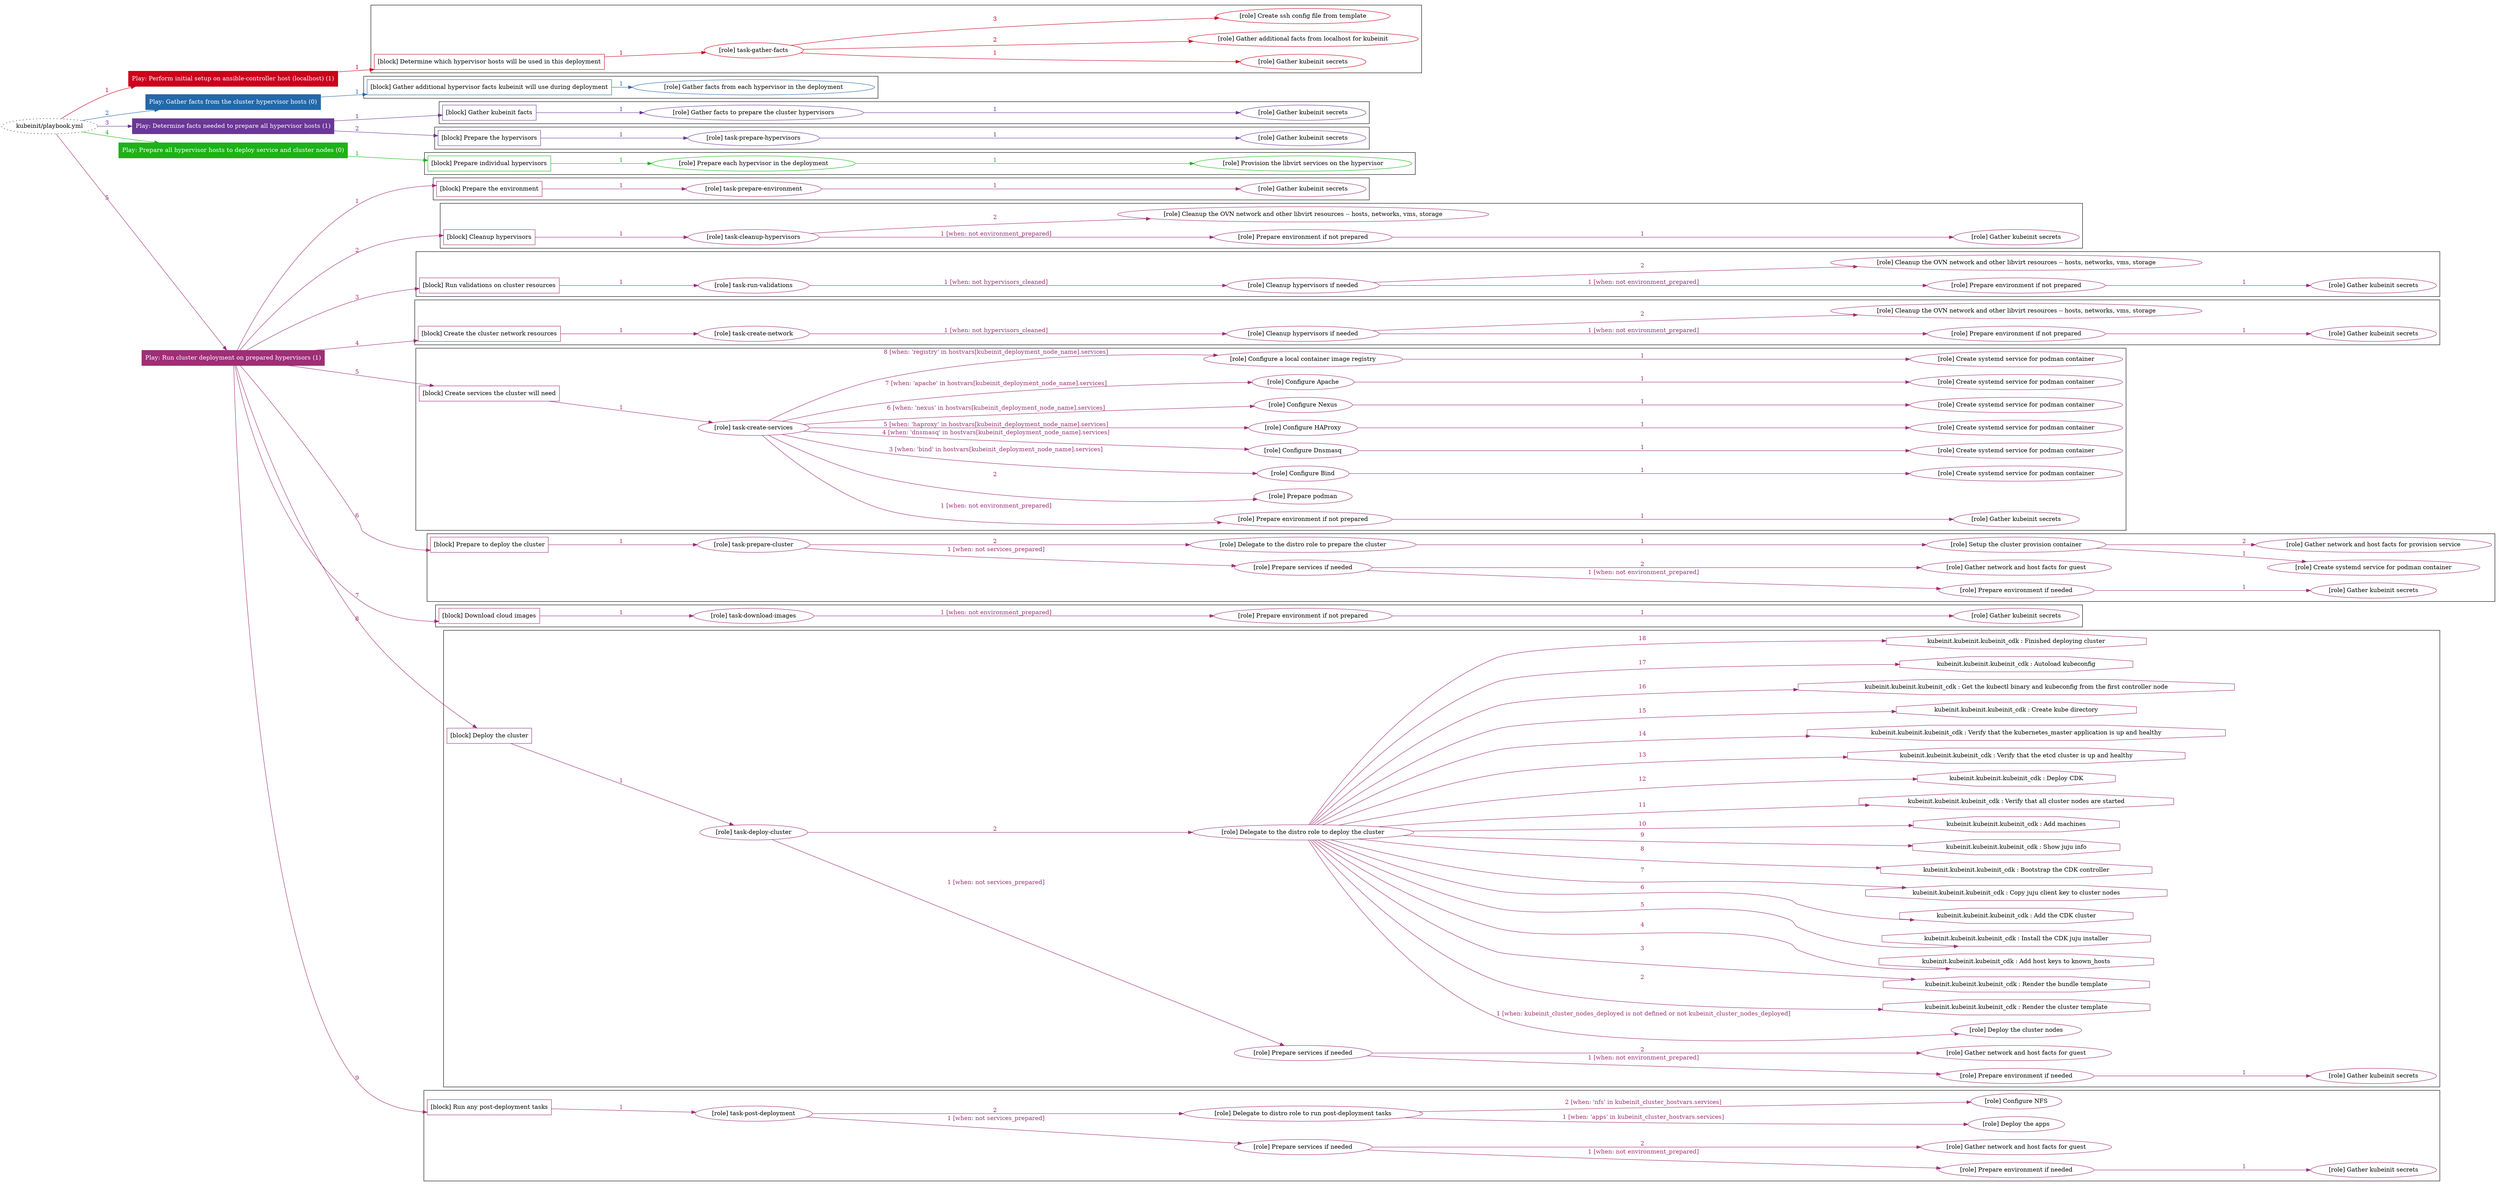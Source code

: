 digraph {
	graph [concentrate=true ordering=in rankdir=LR ratio=fill]
	edge [esep=5 sep=10]
	"kubeinit/playbook.yml" [URL="/home/runner/work/kubeinit/kubeinit/kubeinit/playbook.yml" id=playbook_c13482e8 style=dotted]
	"kubeinit/playbook.yml" -> play_6460ecea [label="1 " color="#cb011c" fontcolor="#cb011c" id=edge_fcd3f664 labeltooltip="1 " tooltip="1 "]
	subgraph "Play: Perform initial setup on ansible-controller host (localhost) (1)" {
		play_6460ecea [label="Play: Perform initial setup on ansible-controller host (localhost) (1)" URL="/home/runner/work/kubeinit/kubeinit/kubeinit/playbook.yml" color="#cb011c" fontcolor="#ffffff" id=play_6460ecea shape=box style=filled tooltip=localhost]
		play_6460ecea -> block_8d0b7ecf [label=1 color="#cb011c" fontcolor="#cb011c" id=edge_f86fcb1e labeltooltip=1 tooltip=1]
		subgraph cluster_block_8d0b7ecf {
			block_8d0b7ecf [label="[block] Determine which hypervisor hosts will be used in this deployment" URL="/home/runner/work/kubeinit/kubeinit/kubeinit/playbook.yml" color="#cb011c" id=block_8d0b7ecf labeltooltip="Determine which hypervisor hosts will be used in this deployment" shape=box tooltip="Determine which hypervisor hosts will be used in this deployment"]
			block_8d0b7ecf -> role_14b7fa4b [label="1 " color="#cb011c" fontcolor="#cb011c" id=edge_21eca3fe labeltooltip="1 " tooltip="1 "]
			subgraph "task-gather-facts" {
				role_14b7fa4b [label="[role] task-gather-facts" URL="/home/runner/work/kubeinit/kubeinit/kubeinit/playbook.yml" color="#cb011c" id=role_14b7fa4b tooltip="task-gather-facts"]
				role_14b7fa4b -> role_a4f3ed1d [label="1 " color="#cb011c" fontcolor="#cb011c" id=edge_3eb56829 labeltooltip="1 " tooltip="1 "]
				subgraph "Gather kubeinit secrets" {
					role_a4f3ed1d [label="[role] Gather kubeinit secrets" URL="/home/runner/.ansible/collections/ansible_collections/kubeinit/kubeinit/roles/kubeinit_prepare/tasks/build_hypervisors_group.yml" color="#cb011c" id=role_a4f3ed1d tooltip="Gather kubeinit secrets"]
				}
				role_14b7fa4b -> role_27738a65 [label="2 " color="#cb011c" fontcolor="#cb011c" id=edge_c53fa045 labeltooltip="2 " tooltip="2 "]
				subgraph "Gather additional facts from localhost for kubeinit" {
					role_27738a65 [label="[role] Gather additional facts from localhost for kubeinit" URL="/home/runner/.ansible/collections/ansible_collections/kubeinit/kubeinit/roles/kubeinit_prepare/tasks/build_hypervisors_group.yml" color="#cb011c" id=role_27738a65 tooltip="Gather additional facts from localhost for kubeinit"]
				}
				role_14b7fa4b -> role_5ae7e2ce [label="3 " color="#cb011c" fontcolor="#cb011c" id=edge_58e28a85 labeltooltip="3 " tooltip="3 "]
				subgraph "Create ssh config file from template" {
					role_5ae7e2ce [label="[role] Create ssh config file from template" URL="/home/runner/.ansible/collections/ansible_collections/kubeinit/kubeinit/roles/kubeinit_prepare/tasks/build_hypervisors_group.yml" color="#cb011c" id=role_5ae7e2ce tooltip="Create ssh config file from template"]
				}
			}
		}
	}
	"kubeinit/playbook.yml" -> play_f491237e [label="2 " color="#2368a9" fontcolor="#2368a9" id=edge_9fcba09b labeltooltip="2 " tooltip="2 "]
	subgraph "Play: Gather facts from the cluster hypervisor hosts (0)" {
		play_f491237e [label="Play: Gather facts from the cluster hypervisor hosts (0)" URL="/home/runner/work/kubeinit/kubeinit/kubeinit/playbook.yml" color="#2368a9" fontcolor="#ffffff" id=play_f491237e shape=box style=filled tooltip="Play: Gather facts from the cluster hypervisor hosts (0)"]
		play_f491237e -> block_ee82aa83 [label=1 color="#2368a9" fontcolor="#2368a9" id=edge_b01b6df5 labeltooltip=1 tooltip=1]
		subgraph cluster_block_ee82aa83 {
			block_ee82aa83 [label="[block] Gather additional hypervisor facts kubeinit will use during deployment" URL="/home/runner/work/kubeinit/kubeinit/kubeinit/playbook.yml" color="#2368a9" id=block_ee82aa83 labeltooltip="Gather additional hypervisor facts kubeinit will use during deployment" shape=box tooltip="Gather additional hypervisor facts kubeinit will use during deployment"]
			block_ee82aa83 -> role_652c6e14 [label="1 " color="#2368a9" fontcolor="#2368a9" id=edge_6c2a9094 labeltooltip="1 " tooltip="1 "]
			subgraph "Gather facts from each hypervisor in the deployment" {
				role_652c6e14 [label="[role] Gather facts from each hypervisor in the deployment" URL="/home/runner/work/kubeinit/kubeinit/kubeinit/playbook.yml" color="#2368a9" id=role_652c6e14 tooltip="Gather facts from each hypervisor in the deployment"]
			}
		}
	}
	"kubeinit/playbook.yml" -> play_930d5975 [label="3 " color="#6a3795" fontcolor="#6a3795" id=edge_8a4e33eb labeltooltip="3 " tooltip="3 "]
	subgraph "Play: Determine facts needed to prepare all hypervisor hosts (1)" {
		play_930d5975 [label="Play: Determine facts needed to prepare all hypervisor hosts (1)" URL="/home/runner/work/kubeinit/kubeinit/kubeinit/playbook.yml" color="#6a3795" fontcolor="#ffffff" id=play_930d5975 shape=box style=filled tooltip=localhost]
		play_930d5975 -> block_fc9889ad [label=1 color="#6a3795" fontcolor="#6a3795" id=edge_ec46ab11 labeltooltip=1 tooltip=1]
		subgraph cluster_block_fc9889ad {
			block_fc9889ad [label="[block] Gather kubeinit facts" URL="/home/runner/work/kubeinit/kubeinit/kubeinit/playbook.yml" color="#6a3795" id=block_fc9889ad labeltooltip="Gather kubeinit facts" shape=box tooltip="Gather kubeinit facts"]
			block_fc9889ad -> role_e706e785 [label="1 " color="#6a3795" fontcolor="#6a3795" id=edge_c1266e38 labeltooltip="1 " tooltip="1 "]
			subgraph "Gather facts to prepare the cluster hypervisors" {
				role_e706e785 [label="[role] Gather facts to prepare the cluster hypervisors" URL="/home/runner/work/kubeinit/kubeinit/kubeinit/playbook.yml" color="#6a3795" id=role_e706e785 tooltip="Gather facts to prepare the cluster hypervisors"]
				role_e706e785 -> role_3cab01a4 [label="1 " color="#6a3795" fontcolor="#6a3795" id=edge_ceaed6e8 labeltooltip="1 " tooltip="1 "]
				subgraph "Gather kubeinit secrets" {
					role_3cab01a4 [label="[role] Gather kubeinit secrets" URL="/home/runner/.ansible/collections/ansible_collections/kubeinit/kubeinit/roles/kubeinit_prepare/tasks/gather_kubeinit_facts.yml" color="#6a3795" id=role_3cab01a4 tooltip="Gather kubeinit secrets"]
				}
			}
		}
		play_930d5975 -> block_2059dfa2 [label=2 color="#6a3795" fontcolor="#6a3795" id=edge_f6bfa715 labeltooltip=2 tooltip=2]
		subgraph cluster_block_2059dfa2 {
			block_2059dfa2 [label="[block] Prepare the hypervisors" URL="/home/runner/work/kubeinit/kubeinit/kubeinit/playbook.yml" color="#6a3795" id=block_2059dfa2 labeltooltip="Prepare the hypervisors" shape=box tooltip="Prepare the hypervisors"]
			block_2059dfa2 -> role_aaec0fee [label="1 " color="#6a3795" fontcolor="#6a3795" id=edge_5ad35da4 labeltooltip="1 " tooltip="1 "]
			subgraph "task-prepare-hypervisors" {
				role_aaec0fee [label="[role] task-prepare-hypervisors" URL="/home/runner/work/kubeinit/kubeinit/kubeinit/playbook.yml" color="#6a3795" id=role_aaec0fee tooltip="task-prepare-hypervisors"]
				role_aaec0fee -> role_0f04a4a6 [label="1 " color="#6a3795" fontcolor="#6a3795" id=edge_7dbfa35e labeltooltip="1 " tooltip="1 "]
				subgraph "Gather kubeinit secrets" {
					role_0f04a4a6 [label="[role] Gather kubeinit secrets" URL="/home/runner/.ansible/collections/ansible_collections/kubeinit/kubeinit/roles/kubeinit_prepare/tasks/gather_kubeinit_facts.yml" color="#6a3795" id=role_0f04a4a6 tooltip="Gather kubeinit secrets"]
				}
			}
		}
	}
	"kubeinit/playbook.yml" -> play_a76b6a0e [label="4 " color="#1bb319" fontcolor="#1bb319" id=edge_1bbff6de labeltooltip="4 " tooltip="4 "]
	subgraph "Play: Prepare all hypervisor hosts to deploy service and cluster nodes (0)" {
		play_a76b6a0e [label="Play: Prepare all hypervisor hosts to deploy service and cluster nodes (0)" URL="/home/runner/work/kubeinit/kubeinit/kubeinit/playbook.yml" color="#1bb319" fontcolor="#ffffff" id=play_a76b6a0e shape=box style=filled tooltip="Play: Prepare all hypervisor hosts to deploy service and cluster nodes (0)"]
		play_a76b6a0e -> block_7668b9d9 [label=1 color="#1bb319" fontcolor="#1bb319" id=edge_9b427ce8 labeltooltip=1 tooltip=1]
		subgraph cluster_block_7668b9d9 {
			block_7668b9d9 [label="[block] Prepare individual hypervisors" URL="/home/runner/work/kubeinit/kubeinit/kubeinit/playbook.yml" color="#1bb319" id=block_7668b9d9 labeltooltip="Prepare individual hypervisors" shape=box tooltip="Prepare individual hypervisors"]
			block_7668b9d9 -> role_af6786ab [label="1 " color="#1bb319" fontcolor="#1bb319" id=edge_64da43b8 labeltooltip="1 " tooltip="1 "]
			subgraph "Prepare each hypervisor in the deployment" {
				role_af6786ab [label="[role] Prepare each hypervisor in the deployment" URL="/home/runner/work/kubeinit/kubeinit/kubeinit/playbook.yml" color="#1bb319" id=role_af6786ab tooltip="Prepare each hypervisor in the deployment"]
				role_af6786ab -> role_eb8be5a8 [label="1 " color="#1bb319" fontcolor="#1bb319" id=edge_2b3cda8c labeltooltip="1 " tooltip="1 "]
				subgraph "Provision the libvirt services on the hypervisor" {
					role_eb8be5a8 [label="[role] Provision the libvirt services on the hypervisor" URL="/home/runner/.ansible/collections/ansible_collections/kubeinit/kubeinit/roles/kubeinit_prepare/tasks/prepare_hypervisor.yml" color="#1bb319" id=role_eb8be5a8 tooltip="Provision the libvirt services on the hypervisor"]
				}
			}
		}
	}
	"kubeinit/playbook.yml" -> play_85775345 [label="5 " color="#9e2e76" fontcolor="#9e2e76" id=edge_736ce6e5 labeltooltip="5 " tooltip="5 "]
	subgraph "Play: Run cluster deployment on prepared hypervisors (1)" {
		play_85775345 [label="Play: Run cluster deployment on prepared hypervisors (1)" URL="/home/runner/work/kubeinit/kubeinit/kubeinit/playbook.yml" color="#9e2e76" fontcolor="#ffffff" id=play_85775345 shape=box style=filled tooltip=localhost]
		play_85775345 -> block_953bfb9a [label=1 color="#9e2e76" fontcolor="#9e2e76" id=edge_da7fa3b3 labeltooltip=1 tooltip=1]
		subgraph cluster_block_953bfb9a {
			block_953bfb9a [label="[block] Prepare the environment" URL="/home/runner/work/kubeinit/kubeinit/kubeinit/playbook.yml" color="#9e2e76" id=block_953bfb9a labeltooltip="Prepare the environment" shape=box tooltip="Prepare the environment"]
			block_953bfb9a -> role_8e25ca82 [label="1 " color="#9e2e76" fontcolor="#9e2e76" id=edge_46a3e6a2 labeltooltip="1 " tooltip="1 "]
			subgraph "task-prepare-environment" {
				role_8e25ca82 [label="[role] task-prepare-environment" URL="/home/runner/work/kubeinit/kubeinit/kubeinit/playbook.yml" color="#9e2e76" id=role_8e25ca82 tooltip="task-prepare-environment"]
				role_8e25ca82 -> role_713cc42c [label="1 " color="#9e2e76" fontcolor="#9e2e76" id=edge_3b0df3ab labeltooltip="1 " tooltip="1 "]
				subgraph "Gather kubeinit secrets" {
					role_713cc42c [label="[role] Gather kubeinit secrets" URL="/home/runner/.ansible/collections/ansible_collections/kubeinit/kubeinit/roles/kubeinit_prepare/tasks/gather_kubeinit_facts.yml" color="#9e2e76" id=role_713cc42c tooltip="Gather kubeinit secrets"]
				}
			}
		}
		play_85775345 -> block_abd874e6 [label=2 color="#9e2e76" fontcolor="#9e2e76" id=edge_bee225f3 labeltooltip=2 tooltip=2]
		subgraph cluster_block_abd874e6 {
			block_abd874e6 [label="[block] Cleanup hypervisors" URL="/home/runner/work/kubeinit/kubeinit/kubeinit/playbook.yml" color="#9e2e76" id=block_abd874e6 labeltooltip="Cleanup hypervisors" shape=box tooltip="Cleanup hypervisors"]
			block_abd874e6 -> role_cdc27e24 [label="1 " color="#9e2e76" fontcolor="#9e2e76" id=edge_6655d2b7 labeltooltip="1 " tooltip="1 "]
			subgraph "task-cleanup-hypervisors" {
				role_cdc27e24 [label="[role] task-cleanup-hypervisors" URL="/home/runner/work/kubeinit/kubeinit/kubeinit/playbook.yml" color="#9e2e76" id=role_cdc27e24 tooltip="task-cleanup-hypervisors"]
				role_cdc27e24 -> role_f6763cec [label="1 [when: not environment_prepared]" color="#9e2e76" fontcolor="#9e2e76" id=edge_9dcfb215 labeltooltip="1 [when: not environment_prepared]" tooltip="1 [when: not environment_prepared]"]
				subgraph "Prepare environment if not prepared" {
					role_f6763cec [label="[role] Prepare environment if not prepared" URL="/home/runner/.ansible/collections/ansible_collections/kubeinit/kubeinit/roles/kubeinit_prepare/tasks/cleanup_hypervisors.yml" color="#9e2e76" id=role_f6763cec tooltip="Prepare environment if not prepared"]
					role_f6763cec -> role_994989fc [label="1 " color="#9e2e76" fontcolor="#9e2e76" id=edge_4ee28e45 labeltooltip="1 " tooltip="1 "]
					subgraph "Gather kubeinit secrets" {
						role_994989fc [label="[role] Gather kubeinit secrets" URL="/home/runner/.ansible/collections/ansible_collections/kubeinit/kubeinit/roles/kubeinit_prepare/tasks/gather_kubeinit_facts.yml" color="#9e2e76" id=role_994989fc tooltip="Gather kubeinit secrets"]
					}
				}
				role_cdc27e24 -> role_27c1a864 [label="2 " color="#9e2e76" fontcolor="#9e2e76" id=edge_d3f7c078 labeltooltip="2 " tooltip="2 "]
				subgraph "Cleanup the OVN network and other libvirt resources -- hosts, networks, vms, storage" {
					role_27c1a864 [label="[role] Cleanup the OVN network and other libvirt resources -- hosts, networks, vms, storage" URL="/home/runner/.ansible/collections/ansible_collections/kubeinit/kubeinit/roles/kubeinit_prepare/tasks/cleanup_hypervisors.yml" color="#9e2e76" id=role_27c1a864 tooltip="Cleanup the OVN network and other libvirt resources -- hosts, networks, vms, storage"]
				}
			}
		}
		play_85775345 -> block_80ce830e [label=3 color="#9e2e76" fontcolor="#9e2e76" id=edge_bb57129a labeltooltip=3 tooltip=3]
		subgraph cluster_block_80ce830e {
			block_80ce830e [label="[block] Run validations on cluster resources" URL="/home/runner/work/kubeinit/kubeinit/kubeinit/playbook.yml" color="#9e2e76" id=block_80ce830e labeltooltip="Run validations on cluster resources" shape=box tooltip="Run validations on cluster resources"]
			block_80ce830e -> role_64dac8e1 [label="1 " color="#9e2e76" fontcolor="#9e2e76" id=edge_7f82639d labeltooltip="1 " tooltip="1 "]
			subgraph "task-run-validations" {
				role_64dac8e1 [label="[role] task-run-validations" URL="/home/runner/work/kubeinit/kubeinit/kubeinit/playbook.yml" color="#9e2e76" id=role_64dac8e1 tooltip="task-run-validations"]
				role_64dac8e1 -> role_bc6e0b61 [label="1 [when: not hypervisors_cleaned]" color="#9e2e76" fontcolor="#9e2e76" id=edge_8172a3fb labeltooltip="1 [when: not hypervisors_cleaned]" tooltip="1 [when: not hypervisors_cleaned]"]
				subgraph "Cleanup hypervisors if needed" {
					role_bc6e0b61 [label="[role] Cleanup hypervisors if needed" URL="/home/runner/.ansible/collections/ansible_collections/kubeinit/kubeinit/roles/kubeinit_validations/tasks/main.yml" color="#9e2e76" id=role_bc6e0b61 tooltip="Cleanup hypervisors if needed"]
					role_bc6e0b61 -> role_1c71ecff [label="1 [when: not environment_prepared]" color="#9e2e76" fontcolor="#9e2e76" id=edge_fd435e24 labeltooltip="1 [when: not environment_prepared]" tooltip="1 [when: not environment_prepared]"]
					subgraph "Prepare environment if not prepared" {
						role_1c71ecff [label="[role] Prepare environment if not prepared" URL="/home/runner/.ansible/collections/ansible_collections/kubeinit/kubeinit/roles/kubeinit_prepare/tasks/cleanup_hypervisors.yml" color="#9e2e76" id=role_1c71ecff tooltip="Prepare environment if not prepared"]
						role_1c71ecff -> role_f559528d [label="1 " color="#9e2e76" fontcolor="#9e2e76" id=edge_da41dddd labeltooltip="1 " tooltip="1 "]
						subgraph "Gather kubeinit secrets" {
							role_f559528d [label="[role] Gather kubeinit secrets" URL="/home/runner/.ansible/collections/ansible_collections/kubeinit/kubeinit/roles/kubeinit_prepare/tasks/gather_kubeinit_facts.yml" color="#9e2e76" id=role_f559528d tooltip="Gather kubeinit secrets"]
						}
					}
					role_bc6e0b61 -> role_3569b6f8 [label="2 " color="#9e2e76" fontcolor="#9e2e76" id=edge_c95e0762 labeltooltip="2 " tooltip="2 "]
					subgraph "Cleanup the OVN network and other libvirt resources -- hosts, networks, vms, storage" {
						role_3569b6f8 [label="[role] Cleanup the OVN network and other libvirt resources -- hosts, networks, vms, storage" URL="/home/runner/.ansible/collections/ansible_collections/kubeinit/kubeinit/roles/kubeinit_prepare/tasks/cleanup_hypervisors.yml" color="#9e2e76" id=role_3569b6f8 tooltip="Cleanup the OVN network and other libvirt resources -- hosts, networks, vms, storage"]
					}
				}
			}
		}
		play_85775345 -> block_67d6a045 [label=4 color="#9e2e76" fontcolor="#9e2e76" id=edge_bce7f9b4 labeltooltip=4 tooltip=4]
		subgraph cluster_block_67d6a045 {
			block_67d6a045 [label="[block] Create the cluster network resources" URL="/home/runner/work/kubeinit/kubeinit/kubeinit/playbook.yml" color="#9e2e76" id=block_67d6a045 labeltooltip="Create the cluster network resources" shape=box tooltip="Create the cluster network resources"]
			block_67d6a045 -> role_3a80f9e6 [label="1 " color="#9e2e76" fontcolor="#9e2e76" id=edge_ff45be5f labeltooltip="1 " tooltip="1 "]
			subgraph "task-create-network" {
				role_3a80f9e6 [label="[role] task-create-network" URL="/home/runner/work/kubeinit/kubeinit/kubeinit/playbook.yml" color="#9e2e76" id=role_3a80f9e6 tooltip="task-create-network"]
				role_3a80f9e6 -> role_81782a04 [label="1 [when: not hypervisors_cleaned]" color="#9e2e76" fontcolor="#9e2e76" id=edge_5555dcac labeltooltip="1 [when: not hypervisors_cleaned]" tooltip="1 [when: not hypervisors_cleaned]"]
				subgraph "Cleanup hypervisors if needed" {
					role_81782a04 [label="[role] Cleanup hypervisors if needed" URL="/home/runner/.ansible/collections/ansible_collections/kubeinit/kubeinit/roles/kubeinit_libvirt/tasks/create_network.yml" color="#9e2e76" id=role_81782a04 tooltip="Cleanup hypervisors if needed"]
					role_81782a04 -> role_d14c8d38 [label="1 [when: not environment_prepared]" color="#9e2e76" fontcolor="#9e2e76" id=edge_a23dccd6 labeltooltip="1 [when: not environment_prepared]" tooltip="1 [when: not environment_prepared]"]
					subgraph "Prepare environment if not prepared" {
						role_d14c8d38 [label="[role] Prepare environment if not prepared" URL="/home/runner/.ansible/collections/ansible_collections/kubeinit/kubeinit/roles/kubeinit_prepare/tasks/cleanup_hypervisors.yml" color="#9e2e76" id=role_d14c8d38 tooltip="Prepare environment if not prepared"]
						role_d14c8d38 -> role_c30de0c4 [label="1 " color="#9e2e76" fontcolor="#9e2e76" id=edge_e3617252 labeltooltip="1 " tooltip="1 "]
						subgraph "Gather kubeinit secrets" {
							role_c30de0c4 [label="[role] Gather kubeinit secrets" URL="/home/runner/.ansible/collections/ansible_collections/kubeinit/kubeinit/roles/kubeinit_prepare/tasks/gather_kubeinit_facts.yml" color="#9e2e76" id=role_c30de0c4 tooltip="Gather kubeinit secrets"]
						}
					}
					role_81782a04 -> role_c276bc2e [label="2 " color="#9e2e76" fontcolor="#9e2e76" id=edge_ecdda77d labeltooltip="2 " tooltip="2 "]
					subgraph "Cleanup the OVN network and other libvirt resources -- hosts, networks, vms, storage" {
						role_c276bc2e [label="[role] Cleanup the OVN network and other libvirt resources -- hosts, networks, vms, storage" URL="/home/runner/.ansible/collections/ansible_collections/kubeinit/kubeinit/roles/kubeinit_prepare/tasks/cleanup_hypervisors.yml" color="#9e2e76" id=role_c276bc2e tooltip="Cleanup the OVN network and other libvirt resources -- hosts, networks, vms, storage"]
					}
				}
			}
		}
		play_85775345 -> block_bb75a225 [label=5 color="#9e2e76" fontcolor="#9e2e76" id=edge_1693cd6c labeltooltip=5 tooltip=5]
		subgraph cluster_block_bb75a225 {
			block_bb75a225 [label="[block] Create services the cluster will need" URL="/home/runner/work/kubeinit/kubeinit/kubeinit/playbook.yml" color="#9e2e76" id=block_bb75a225 labeltooltip="Create services the cluster will need" shape=box tooltip="Create services the cluster will need"]
			block_bb75a225 -> role_0d9790e3 [label="1 " color="#9e2e76" fontcolor="#9e2e76" id=edge_137973ec labeltooltip="1 " tooltip="1 "]
			subgraph "task-create-services" {
				role_0d9790e3 [label="[role] task-create-services" URL="/home/runner/work/kubeinit/kubeinit/kubeinit/playbook.yml" color="#9e2e76" id=role_0d9790e3 tooltip="task-create-services"]
				role_0d9790e3 -> role_058392af [label="1 [when: not environment_prepared]" color="#9e2e76" fontcolor="#9e2e76" id=edge_1e72f6a8 labeltooltip="1 [when: not environment_prepared]" tooltip="1 [when: not environment_prepared]"]
				subgraph "Prepare environment if not prepared" {
					role_058392af [label="[role] Prepare environment if not prepared" URL="/home/runner/.ansible/collections/ansible_collections/kubeinit/kubeinit/roles/kubeinit_services/tasks/main.yml" color="#9e2e76" id=role_058392af tooltip="Prepare environment if not prepared"]
					role_058392af -> role_32c1ee03 [label="1 " color="#9e2e76" fontcolor="#9e2e76" id=edge_aae35e2e labeltooltip="1 " tooltip="1 "]
					subgraph "Gather kubeinit secrets" {
						role_32c1ee03 [label="[role] Gather kubeinit secrets" URL="/home/runner/.ansible/collections/ansible_collections/kubeinit/kubeinit/roles/kubeinit_prepare/tasks/gather_kubeinit_facts.yml" color="#9e2e76" id=role_32c1ee03 tooltip="Gather kubeinit secrets"]
					}
				}
				role_0d9790e3 -> role_851af985 [label="2 " color="#9e2e76" fontcolor="#9e2e76" id=edge_3968aa0b labeltooltip="2 " tooltip="2 "]
				subgraph "Prepare podman" {
					role_851af985 [label="[role] Prepare podman" URL="/home/runner/.ansible/collections/ansible_collections/kubeinit/kubeinit/roles/kubeinit_services/tasks/00_create_service_pod.yml" color="#9e2e76" id=role_851af985 tooltip="Prepare podman"]
				}
				role_0d9790e3 -> role_c5ff4b70 [label="3 [when: 'bind' in hostvars[kubeinit_deployment_node_name].services]" color="#9e2e76" fontcolor="#9e2e76" id=edge_b67e2657 labeltooltip="3 [when: 'bind' in hostvars[kubeinit_deployment_node_name].services]" tooltip="3 [when: 'bind' in hostvars[kubeinit_deployment_node_name].services]"]
				subgraph "Configure Bind" {
					role_c5ff4b70 [label="[role] Configure Bind" URL="/home/runner/.ansible/collections/ansible_collections/kubeinit/kubeinit/roles/kubeinit_services/tasks/start_services_containers.yml" color="#9e2e76" id=role_c5ff4b70 tooltip="Configure Bind"]
					role_c5ff4b70 -> role_4e692dbc [label="1 " color="#9e2e76" fontcolor="#9e2e76" id=edge_46cfb4ac labeltooltip="1 " tooltip="1 "]
					subgraph "Create systemd service for podman container" {
						role_4e692dbc [label="[role] Create systemd service for podman container" URL="/home/runner/.ansible/collections/ansible_collections/kubeinit/kubeinit/roles/kubeinit_bind/tasks/main.yml" color="#9e2e76" id=role_4e692dbc tooltip="Create systemd service for podman container"]
					}
				}
				role_0d9790e3 -> role_47fdf052 [label="4 [when: 'dnsmasq' in hostvars[kubeinit_deployment_node_name].services]" color="#9e2e76" fontcolor="#9e2e76" id=edge_a08c9b22 labeltooltip="4 [when: 'dnsmasq' in hostvars[kubeinit_deployment_node_name].services]" tooltip="4 [when: 'dnsmasq' in hostvars[kubeinit_deployment_node_name].services]"]
				subgraph "Configure Dnsmasq" {
					role_47fdf052 [label="[role] Configure Dnsmasq" URL="/home/runner/.ansible/collections/ansible_collections/kubeinit/kubeinit/roles/kubeinit_services/tasks/start_services_containers.yml" color="#9e2e76" id=role_47fdf052 tooltip="Configure Dnsmasq"]
					role_47fdf052 -> role_122481ce [label="1 " color="#9e2e76" fontcolor="#9e2e76" id=edge_a9062985 labeltooltip="1 " tooltip="1 "]
					subgraph "Create systemd service for podman container" {
						role_122481ce [label="[role] Create systemd service for podman container" URL="/home/runner/.ansible/collections/ansible_collections/kubeinit/kubeinit/roles/kubeinit_dnsmasq/tasks/main.yml" color="#9e2e76" id=role_122481ce tooltip="Create systemd service for podman container"]
					}
				}
				role_0d9790e3 -> role_61912820 [label="5 [when: 'haproxy' in hostvars[kubeinit_deployment_node_name].services]" color="#9e2e76" fontcolor="#9e2e76" id=edge_9bdfa95c labeltooltip="5 [when: 'haproxy' in hostvars[kubeinit_deployment_node_name].services]" tooltip="5 [when: 'haproxy' in hostvars[kubeinit_deployment_node_name].services]"]
				subgraph "Configure HAProxy" {
					role_61912820 [label="[role] Configure HAProxy" URL="/home/runner/.ansible/collections/ansible_collections/kubeinit/kubeinit/roles/kubeinit_services/tasks/start_services_containers.yml" color="#9e2e76" id=role_61912820 tooltip="Configure HAProxy"]
					role_61912820 -> role_2521d98c [label="1 " color="#9e2e76" fontcolor="#9e2e76" id=edge_934618a1 labeltooltip="1 " tooltip="1 "]
					subgraph "Create systemd service for podman container" {
						role_2521d98c [label="[role] Create systemd service for podman container" URL="/home/runner/.ansible/collections/ansible_collections/kubeinit/kubeinit/roles/kubeinit_haproxy/tasks/main.yml" color="#9e2e76" id=role_2521d98c tooltip="Create systemd service for podman container"]
					}
				}
				role_0d9790e3 -> role_c59ac8e1 [label="6 [when: 'nexus' in hostvars[kubeinit_deployment_node_name].services]" color="#9e2e76" fontcolor="#9e2e76" id=edge_ee85e998 labeltooltip="6 [when: 'nexus' in hostvars[kubeinit_deployment_node_name].services]" tooltip="6 [when: 'nexus' in hostvars[kubeinit_deployment_node_name].services]"]
				subgraph "Configure Nexus" {
					role_c59ac8e1 [label="[role] Configure Nexus" URL="/home/runner/.ansible/collections/ansible_collections/kubeinit/kubeinit/roles/kubeinit_services/tasks/start_services_containers.yml" color="#9e2e76" id=role_c59ac8e1 tooltip="Configure Nexus"]
					role_c59ac8e1 -> role_7b0d2886 [label="1 " color="#9e2e76" fontcolor="#9e2e76" id=edge_d138054e labeltooltip="1 " tooltip="1 "]
					subgraph "Create systemd service for podman container" {
						role_7b0d2886 [label="[role] Create systemd service for podman container" URL="/home/runner/.ansible/collections/ansible_collections/kubeinit/kubeinit/roles/kubeinit_nexus/tasks/main.yml" color="#9e2e76" id=role_7b0d2886 tooltip="Create systemd service for podman container"]
					}
				}
				role_0d9790e3 -> role_df33665a [label="7 [when: 'apache' in hostvars[kubeinit_deployment_node_name].services]" color="#9e2e76" fontcolor="#9e2e76" id=edge_44388b78 labeltooltip="7 [when: 'apache' in hostvars[kubeinit_deployment_node_name].services]" tooltip="7 [when: 'apache' in hostvars[kubeinit_deployment_node_name].services]"]
				subgraph "Configure Apache" {
					role_df33665a [label="[role] Configure Apache" URL="/home/runner/.ansible/collections/ansible_collections/kubeinit/kubeinit/roles/kubeinit_services/tasks/start_services_containers.yml" color="#9e2e76" id=role_df33665a tooltip="Configure Apache"]
					role_df33665a -> role_5770c0d0 [label="1 " color="#9e2e76" fontcolor="#9e2e76" id=edge_ffcca0b9 labeltooltip="1 " tooltip="1 "]
					subgraph "Create systemd service for podman container" {
						role_5770c0d0 [label="[role] Create systemd service for podman container" URL="/home/runner/.ansible/collections/ansible_collections/kubeinit/kubeinit/roles/kubeinit_apache/tasks/main.yml" color="#9e2e76" id=role_5770c0d0 tooltip="Create systemd service for podman container"]
					}
				}
				role_0d9790e3 -> role_b9b0d9fa [label="8 [when: 'registry' in hostvars[kubeinit_deployment_node_name].services]" color="#9e2e76" fontcolor="#9e2e76" id=edge_924a0aa2 labeltooltip="8 [when: 'registry' in hostvars[kubeinit_deployment_node_name].services]" tooltip="8 [when: 'registry' in hostvars[kubeinit_deployment_node_name].services]"]
				subgraph "Configure a local container image registry" {
					role_b9b0d9fa [label="[role] Configure a local container image registry" URL="/home/runner/.ansible/collections/ansible_collections/kubeinit/kubeinit/roles/kubeinit_services/tasks/start_services_containers.yml" color="#9e2e76" id=role_b9b0d9fa tooltip="Configure a local container image registry"]
					role_b9b0d9fa -> role_f9b91041 [label="1 " color="#9e2e76" fontcolor="#9e2e76" id=edge_1fa58a52 labeltooltip="1 " tooltip="1 "]
					subgraph "Create systemd service for podman container" {
						role_f9b91041 [label="[role] Create systemd service for podman container" URL="/home/runner/.ansible/collections/ansible_collections/kubeinit/kubeinit/roles/kubeinit_registry/tasks/main.yml" color="#9e2e76" id=role_f9b91041 tooltip="Create systemd service for podman container"]
					}
				}
			}
		}
		play_85775345 -> block_306122e2 [label=6 color="#9e2e76" fontcolor="#9e2e76" id=edge_c8bd7768 labeltooltip=6 tooltip=6]
		subgraph cluster_block_306122e2 {
			block_306122e2 [label="[block] Prepare to deploy the cluster" URL="/home/runner/work/kubeinit/kubeinit/kubeinit/playbook.yml" color="#9e2e76" id=block_306122e2 labeltooltip="Prepare to deploy the cluster" shape=box tooltip="Prepare to deploy the cluster"]
			block_306122e2 -> role_6667f37b [label="1 " color="#9e2e76" fontcolor="#9e2e76" id=edge_f1be1adc labeltooltip="1 " tooltip="1 "]
			subgraph "task-prepare-cluster" {
				role_6667f37b [label="[role] task-prepare-cluster" URL="/home/runner/work/kubeinit/kubeinit/kubeinit/playbook.yml" color="#9e2e76" id=role_6667f37b tooltip="task-prepare-cluster"]
				role_6667f37b -> role_1a5c195e [label="1 [when: not services_prepared]" color="#9e2e76" fontcolor="#9e2e76" id=edge_988b2a6d labeltooltip="1 [when: not services_prepared]" tooltip="1 [when: not services_prepared]"]
				subgraph "Prepare services if needed" {
					role_1a5c195e [label="[role] Prepare services if needed" URL="/home/runner/.ansible/collections/ansible_collections/kubeinit/kubeinit/roles/kubeinit_prepare/tasks/prepare_cluster.yml" color="#9e2e76" id=role_1a5c195e tooltip="Prepare services if needed"]
					role_1a5c195e -> role_bef600e6 [label="1 [when: not environment_prepared]" color="#9e2e76" fontcolor="#9e2e76" id=edge_1b4aa938 labeltooltip="1 [when: not environment_prepared]" tooltip="1 [when: not environment_prepared]"]
					subgraph "Prepare environment if needed" {
						role_bef600e6 [label="[role] Prepare environment if needed" URL="/home/runner/.ansible/collections/ansible_collections/kubeinit/kubeinit/roles/kubeinit_services/tasks/prepare_services.yml" color="#9e2e76" id=role_bef600e6 tooltip="Prepare environment if needed"]
						role_bef600e6 -> role_f99421e2 [label="1 " color="#9e2e76" fontcolor="#9e2e76" id=edge_a1241d44 labeltooltip="1 " tooltip="1 "]
						subgraph "Gather kubeinit secrets" {
							role_f99421e2 [label="[role] Gather kubeinit secrets" URL="/home/runner/.ansible/collections/ansible_collections/kubeinit/kubeinit/roles/kubeinit_prepare/tasks/gather_kubeinit_facts.yml" color="#9e2e76" id=role_f99421e2 tooltip="Gather kubeinit secrets"]
						}
					}
					role_1a5c195e -> role_27dbb9d1 [label="2 " color="#9e2e76" fontcolor="#9e2e76" id=edge_be804587 labeltooltip="2 " tooltip="2 "]
					subgraph "Gather network and host facts for guest" {
						role_27dbb9d1 [label="[role] Gather network and host facts for guest" URL="/home/runner/.ansible/collections/ansible_collections/kubeinit/kubeinit/roles/kubeinit_services/tasks/prepare_services.yml" color="#9e2e76" id=role_27dbb9d1 tooltip="Gather network and host facts for guest"]
					}
				}
				role_6667f37b -> role_0aa2d1cd [label="2 " color="#9e2e76" fontcolor="#9e2e76" id=edge_5ad66507 labeltooltip="2 " tooltip="2 "]
				subgraph "Delegate to the distro role to prepare the cluster" {
					role_0aa2d1cd [label="[role] Delegate to the distro role to prepare the cluster" URL="/home/runner/.ansible/collections/ansible_collections/kubeinit/kubeinit/roles/kubeinit_prepare/tasks/prepare_cluster.yml" color="#9e2e76" id=role_0aa2d1cd tooltip="Delegate to the distro role to prepare the cluster"]
					role_0aa2d1cd -> role_cda00f8a [label="1 " color="#9e2e76" fontcolor="#9e2e76" id=edge_34a180bd labeltooltip="1 " tooltip="1 "]
					subgraph "Setup the cluster provision container" {
						role_cda00f8a [label="[role] Setup the cluster provision container" URL="/home/runner/.ansible/collections/ansible_collections/kubeinit/kubeinit/roles/kubeinit_cdk/tasks/prepare_cluster.yml" color="#9e2e76" id=role_cda00f8a tooltip="Setup the cluster provision container"]
						role_cda00f8a -> role_0709ab6c [label="1 " color="#9e2e76" fontcolor="#9e2e76" id=edge_f84d9f33 labeltooltip="1 " tooltip="1 "]
						subgraph "Create systemd service for podman container" {
							role_0709ab6c [label="[role] Create systemd service for podman container" URL="/home/runner/.ansible/collections/ansible_collections/kubeinit/kubeinit/roles/kubeinit_services/tasks/create_provision_container.yml" color="#9e2e76" id=role_0709ab6c tooltip="Create systemd service for podman container"]
						}
						role_cda00f8a -> role_d667474c [label="2 " color="#9e2e76" fontcolor="#9e2e76" id=edge_37cb8ab7 labeltooltip="2 " tooltip="2 "]
						subgraph "Gather network and host facts for provision service" {
							role_d667474c [label="[role] Gather network and host facts for provision service" URL="/home/runner/.ansible/collections/ansible_collections/kubeinit/kubeinit/roles/kubeinit_services/tasks/create_provision_container.yml" color="#9e2e76" id=role_d667474c tooltip="Gather network and host facts for provision service"]
						}
					}
				}
			}
		}
		play_85775345 -> block_2ae64f6e [label=7 color="#9e2e76" fontcolor="#9e2e76" id=edge_bb913fef labeltooltip=7 tooltip=7]
		subgraph cluster_block_2ae64f6e {
			block_2ae64f6e [label="[block] Download cloud images" URL="/home/runner/work/kubeinit/kubeinit/kubeinit/playbook.yml" color="#9e2e76" id=block_2ae64f6e labeltooltip="Download cloud images" shape=box tooltip="Download cloud images"]
			block_2ae64f6e -> role_308413f5 [label="1 " color="#9e2e76" fontcolor="#9e2e76" id=edge_48be47e1 labeltooltip="1 " tooltip="1 "]
			subgraph "task-download-images" {
				role_308413f5 [label="[role] task-download-images" URL="/home/runner/work/kubeinit/kubeinit/kubeinit/playbook.yml" color="#9e2e76" id=role_308413f5 tooltip="task-download-images"]
				role_308413f5 -> role_5e3ca6a3 [label="1 [when: not environment_prepared]" color="#9e2e76" fontcolor="#9e2e76" id=edge_4ac75356 labeltooltip="1 [when: not environment_prepared]" tooltip="1 [when: not environment_prepared]"]
				subgraph "Prepare environment if not prepared" {
					role_5e3ca6a3 [label="[role] Prepare environment if not prepared" URL="/home/runner/.ansible/collections/ansible_collections/kubeinit/kubeinit/roles/kubeinit_libvirt/tasks/download_cloud_images.yml" color="#9e2e76" id=role_5e3ca6a3 tooltip="Prepare environment if not prepared"]
					role_5e3ca6a3 -> role_ecbed530 [label="1 " color="#9e2e76" fontcolor="#9e2e76" id=edge_6e50e3e2 labeltooltip="1 " tooltip="1 "]
					subgraph "Gather kubeinit secrets" {
						role_ecbed530 [label="[role] Gather kubeinit secrets" URL="/home/runner/.ansible/collections/ansible_collections/kubeinit/kubeinit/roles/kubeinit_prepare/tasks/gather_kubeinit_facts.yml" color="#9e2e76" id=role_ecbed530 tooltip="Gather kubeinit secrets"]
					}
				}
			}
		}
		play_85775345 -> block_41d9ea1d [label=8 color="#9e2e76" fontcolor="#9e2e76" id=edge_b0b67456 labeltooltip=8 tooltip=8]
		subgraph cluster_block_41d9ea1d {
			block_41d9ea1d [label="[block] Deploy the cluster" URL="/home/runner/work/kubeinit/kubeinit/kubeinit/playbook.yml" color="#9e2e76" id=block_41d9ea1d labeltooltip="Deploy the cluster" shape=box tooltip="Deploy the cluster"]
			block_41d9ea1d -> role_baae149b [label="1 " color="#9e2e76" fontcolor="#9e2e76" id=edge_7ea4df94 labeltooltip="1 " tooltip="1 "]
			subgraph "task-deploy-cluster" {
				role_baae149b [label="[role] task-deploy-cluster" URL="/home/runner/work/kubeinit/kubeinit/kubeinit/playbook.yml" color="#9e2e76" id=role_baae149b tooltip="task-deploy-cluster"]
				role_baae149b -> role_eff282df [label="1 [when: not services_prepared]" color="#9e2e76" fontcolor="#9e2e76" id=edge_c4d6216a labeltooltip="1 [when: not services_prepared]" tooltip="1 [when: not services_prepared]"]
				subgraph "Prepare services if needed" {
					role_eff282df [label="[role] Prepare services if needed" URL="/home/runner/.ansible/collections/ansible_collections/kubeinit/kubeinit/roles/kubeinit_prepare/tasks/deploy_cluster.yml" color="#9e2e76" id=role_eff282df tooltip="Prepare services if needed"]
					role_eff282df -> role_3fd3b1ff [label="1 [when: not environment_prepared]" color="#9e2e76" fontcolor="#9e2e76" id=edge_cfbf7234 labeltooltip="1 [when: not environment_prepared]" tooltip="1 [when: not environment_prepared]"]
					subgraph "Prepare environment if needed" {
						role_3fd3b1ff [label="[role] Prepare environment if needed" URL="/home/runner/.ansible/collections/ansible_collections/kubeinit/kubeinit/roles/kubeinit_services/tasks/prepare_services.yml" color="#9e2e76" id=role_3fd3b1ff tooltip="Prepare environment if needed"]
						role_3fd3b1ff -> role_3afad42a [label="1 " color="#9e2e76" fontcolor="#9e2e76" id=edge_f3cb50d4 labeltooltip="1 " tooltip="1 "]
						subgraph "Gather kubeinit secrets" {
							role_3afad42a [label="[role] Gather kubeinit secrets" URL="/home/runner/.ansible/collections/ansible_collections/kubeinit/kubeinit/roles/kubeinit_prepare/tasks/gather_kubeinit_facts.yml" color="#9e2e76" id=role_3afad42a tooltip="Gather kubeinit secrets"]
						}
					}
					role_eff282df -> role_f01408bc [label="2 " color="#9e2e76" fontcolor="#9e2e76" id=edge_9cf91173 labeltooltip="2 " tooltip="2 "]
					subgraph "Gather network and host facts for guest" {
						role_f01408bc [label="[role] Gather network and host facts for guest" URL="/home/runner/.ansible/collections/ansible_collections/kubeinit/kubeinit/roles/kubeinit_services/tasks/prepare_services.yml" color="#9e2e76" id=role_f01408bc tooltip="Gather network and host facts for guest"]
					}
				}
				role_baae149b -> role_2fffdcfb [label="2 " color="#9e2e76" fontcolor="#9e2e76" id=edge_46d10599 labeltooltip="2 " tooltip="2 "]
				subgraph "Delegate to the distro role to deploy the cluster" {
					role_2fffdcfb [label="[role] Delegate to the distro role to deploy the cluster" URL="/home/runner/.ansible/collections/ansible_collections/kubeinit/kubeinit/roles/kubeinit_prepare/tasks/deploy_cluster.yml" color="#9e2e76" id=role_2fffdcfb tooltip="Delegate to the distro role to deploy the cluster"]
					role_2fffdcfb -> role_d5376406 [label="1 [when: kubeinit_cluster_nodes_deployed is not defined or not kubeinit_cluster_nodes_deployed]" color="#9e2e76" fontcolor="#9e2e76" id=edge_f7b5c7d6 labeltooltip="1 [when: kubeinit_cluster_nodes_deployed is not defined or not kubeinit_cluster_nodes_deployed]" tooltip="1 [when: kubeinit_cluster_nodes_deployed is not defined or not kubeinit_cluster_nodes_deployed]"]
					subgraph "Deploy the cluster nodes" {
						role_d5376406 [label="[role] Deploy the cluster nodes" URL="/home/runner/.ansible/collections/ansible_collections/kubeinit/kubeinit/roles/kubeinit_cdk/tasks/main.yml" color="#9e2e76" id=role_d5376406 tooltip="Deploy the cluster nodes"]
					}
					task_5c7f89a3 [label="kubeinit.kubeinit.kubeinit_cdk : Render the cluster template" URL="/home/runner/.ansible/collections/ansible_collections/kubeinit/kubeinit/roles/kubeinit_cdk/tasks/main.yml" color="#9e2e76" id=task_5c7f89a3 shape=octagon tooltip="kubeinit.kubeinit.kubeinit_cdk : Render the cluster template"]
					role_2fffdcfb -> task_5c7f89a3 [label="2 " color="#9e2e76" fontcolor="#9e2e76" id=edge_7015d96e labeltooltip="2 " tooltip="2 "]
					task_069184e5 [label="kubeinit.kubeinit.kubeinit_cdk : Render the bundle template" URL="/home/runner/.ansible/collections/ansible_collections/kubeinit/kubeinit/roles/kubeinit_cdk/tasks/main.yml" color="#9e2e76" id=task_069184e5 shape=octagon tooltip="kubeinit.kubeinit.kubeinit_cdk : Render the bundle template"]
					role_2fffdcfb -> task_069184e5 [label="3 " color="#9e2e76" fontcolor="#9e2e76" id=edge_059fde56 labeltooltip="3 " tooltip="3 "]
					task_5fd4cbc0 [label="kubeinit.kubeinit.kubeinit_cdk : Add host keys to known_hosts" URL="/home/runner/.ansible/collections/ansible_collections/kubeinit/kubeinit/roles/kubeinit_cdk/tasks/main.yml" color="#9e2e76" id=task_5fd4cbc0 shape=octagon tooltip="kubeinit.kubeinit.kubeinit_cdk : Add host keys to known_hosts"]
					role_2fffdcfb -> task_5fd4cbc0 [label="4 " color="#9e2e76" fontcolor="#9e2e76" id=edge_f5615ad7 labeltooltip="4 " tooltip="4 "]
					task_cd5ea3f3 [label="kubeinit.kubeinit.kubeinit_cdk : Install the CDK juju installer" URL="/home/runner/.ansible/collections/ansible_collections/kubeinit/kubeinit/roles/kubeinit_cdk/tasks/main.yml" color="#9e2e76" id=task_cd5ea3f3 shape=octagon tooltip="kubeinit.kubeinit.kubeinit_cdk : Install the CDK juju installer"]
					role_2fffdcfb -> task_cd5ea3f3 [label="5 " color="#9e2e76" fontcolor="#9e2e76" id=edge_4bcbe945 labeltooltip="5 " tooltip="5 "]
					task_3d6863fe [label="kubeinit.kubeinit.kubeinit_cdk : Add the CDK cluster" URL="/home/runner/.ansible/collections/ansible_collections/kubeinit/kubeinit/roles/kubeinit_cdk/tasks/main.yml" color="#9e2e76" id=task_3d6863fe shape=octagon tooltip="kubeinit.kubeinit.kubeinit_cdk : Add the CDK cluster"]
					role_2fffdcfb -> task_3d6863fe [label="6 " color="#9e2e76" fontcolor="#9e2e76" id=edge_d3b85eb8 labeltooltip="6 " tooltip="6 "]
					task_3c15d508 [label="kubeinit.kubeinit.kubeinit_cdk : Copy juju client key to cluster nodes" URL="/home/runner/.ansible/collections/ansible_collections/kubeinit/kubeinit/roles/kubeinit_cdk/tasks/main.yml" color="#9e2e76" id=task_3c15d508 shape=octagon tooltip="kubeinit.kubeinit.kubeinit_cdk : Copy juju client key to cluster nodes"]
					role_2fffdcfb -> task_3c15d508 [label="7 " color="#9e2e76" fontcolor="#9e2e76" id=edge_d61a9994 labeltooltip="7 " tooltip="7 "]
					task_1dba528b [label="kubeinit.kubeinit.kubeinit_cdk : Bootstrap the CDK controller" URL="/home/runner/.ansible/collections/ansible_collections/kubeinit/kubeinit/roles/kubeinit_cdk/tasks/main.yml" color="#9e2e76" id=task_1dba528b shape=octagon tooltip="kubeinit.kubeinit.kubeinit_cdk : Bootstrap the CDK controller"]
					role_2fffdcfb -> task_1dba528b [label="8 " color="#9e2e76" fontcolor="#9e2e76" id=edge_812839c5 labeltooltip="8 " tooltip="8 "]
					task_6781bf93 [label="kubeinit.kubeinit.kubeinit_cdk : Show juju info" URL="/home/runner/.ansible/collections/ansible_collections/kubeinit/kubeinit/roles/kubeinit_cdk/tasks/main.yml" color="#9e2e76" id=task_6781bf93 shape=octagon tooltip="kubeinit.kubeinit.kubeinit_cdk : Show juju info"]
					role_2fffdcfb -> task_6781bf93 [label="9 " color="#9e2e76" fontcolor="#9e2e76" id=edge_3f137e7c labeltooltip="9 " tooltip="9 "]
					task_4522cb3a [label="kubeinit.kubeinit.kubeinit_cdk : Add machines" URL="/home/runner/.ansible/collections/ansible_collections/kubeinit/kubeinit/roles/kubeinit_cdk/tasks/main.yml" color="#9e2e76" id=task_4522cb3a shape=octagon tooltip="kubeinit.kubeinit.kubeinit_cdk : Add machines"]
					role_2fffdcfb -> task_4522cb3a [label="10 " color="#9e2e76" fontcolor="#9e2e76" id=edge_c29bdda6 labeltooltip="10 " tooltip="10 "]
					task_c9f91e20 [label="kubeinit.kubeinit.kubeinit_cdk : Verify that all cluster nodes are started" URL="/home/runner/.ansible/collections/ansible_collections/kubeinit/kubeinit/roles/kubeinit_cdk/tasks/main.yml" color="#9e2e76" id=task_c9f91e20 shape=octagon tooltip="kubeinit.kubeinit.kubeinit_cdk : Verify that all cluster nodes are started"]
					role_2fffdcfb -> task_c9f91e20 [label="11 " color="#9e2e76" fontcolor="#9e2e76" id=edge_1590fccf labeltooltip="11 " tooltip="11 "]
					task_89288f3c [label="kubeinit.kubeinit.kubeinit_cdk : Deploy CDK" URL="/home/runner/.ansible/collections/ansible_collections/kubeinit/kubeinit/roles/kubeinit_cdk/tasks/main.yml" color="#9e2e76" id=task_89288f3c shape=octagon tooltip="kubeinit.kubeinit.kubeinit_cdk : Deploy CDK"]
					role_2fffdcfb -> task_89288f3c [label="12 " color="#9e2e76" fontcolor="#9e2e76" id=edge_192e4bf8 labeltooltip="12 " tooltip="12 "]
					task_622f784d [label="kubeinit.kubeinit.kubeinit_cdk : Verify that the etcd cluster is up and healthy" URL="/home/runner/.ansible/collections/ansible_collections/kubeinit/kubeinit/roles/kubeinit_cdk/tasks/main.yml" color="#9e2e76" id=task_622f784d shape=octagon tooltip="kubeinit.kubeinit.kubeinit_cdk : Verify that the etcd cluster is up and healthy"]
					role_2fffdcfb -> task_622f784d [label="13 " color="#9e2e76" fontcolor="#9e2e76" id=edge_205935b6 labeltooltip="13 " tooltip="13 "]
					task_8f186090 [label="kubeinit.kubeinit.kubeinit_cdk : Verify that the kubernetes_master application is up and healthy" URL="/home/runner/.ansible/collections/ansible_collections/kubeinit/kubeinit/roles/kubeinit_cdk/tasks/main.yml" color="#9e2e76" id=task_8f186090 shape=octagon tooltip="kubeinit.kubeinit.kubeinit_cdk : Verify that the kubernetes_master application is up and healthy"]
					role_2fffdcfb -> task_8f186090 [label="14 " color="#9e2e76" fontcolor="#9e2e76" id=edge_d767c7cf labeltooltip="14 " tooltip="14 "]
					task_2184931f [label="kubeinit.kubeinit.kubeinit_cdk : Create kube directory" URL="/home/runner/.ansible/collections/ansible_collections/kubeinit/kubeinit/roles/kubeinit_cdk/tasks/main.yml" color="#9e2e76" id=task_2184931f shape=octagon tooltip="kubeinit.kubeinit.kubeinit_cdk : Create kube directory"]
					role_2fffdcfb -> task_2184931f [label="15 " color="#9e2e76" fontcolor="#9e2e76" id=edge_a8addfca labeltooltip="15 " tooltip="15 "]
					task_95dca1c1 [label="kubeinit.kubeinit.kubeinit_cdk : Get the kubectl binary and kubeconfig from the first controller node" URL="/home/runner/.ansible/collections/ansible_collections/kubeinit/kubeinit/roles/kubeinit_cdk/tasks/main.yml" color="#9e2e76" id=task_95dca1c1 shape=octagon tooltip="kubeinit.kubeinit.kubeinit_cdk : Get the kubectl binary and kubeconfig from the first controller node"]
					role_2fffdcfb -> task_95dca1c1 [label="16 " color="#9e2e76" fontcolor="#9e2e76" id=edge_127f6576 labeltooltip="16 " tooltip="16 "]
					task_62e697e3 [label="kubeinit.kubeinit.kubeinit_cdk : Autoload kubeconfig" URL="/home/runner/.ansible/collections/ansible_collections/kubeinit/kubeinit/roles/kubeinit_cdk/tasks/main.yml" color="#9e2e76" id=task_62e697e3 shape=octagon tooltip="kubeinit.kubeinit.kubeinit_cdk : Autoload kubeconfig"]
					role_2fffdcfb -> task_62e697e3 [label="17 " color="#9e2e76" fontcolor="#9e2e76" id=edge_9ed2cf2e labeltooltip="17 " tooltip="17 "]
					task_b71e46b7 [label="kubeinit.kubeinit.kubeinit_cdk : Finished deploying cluster" URL="/home/runner/.ansible/collections/ansible_collections/kubeinit/kubeinit/roles/kubeinit_cdk/tasks/main.yml" color="#9e2e76" id=task_b71e46b7 shape=octagon tooltip="kubeinit.kubeinit.kubeinit_cdk : Finished deploying cluster"]
					role_2fffdcfb -> task_b71e46b7 [label="18 " color="#9e2e76" fontcolor="#9e2e76" id=edge_552f2e78 labeltooltip="18 " tooltip="18 "]
				}
			}
		}
		play_85775345 -> block_46d66965 [label=9 color="#9e2e76" fontcolor="#9e2e76" id=edge_d76c1710 labeltooltip=9 tooltip=9]
		subgraph cluster_block_46d66965 {
			block_46d66965 [label="[block] Run any post-deployment tasks" URL="/home/runner/work/kubeinit/kubeinit/kubeinit/playbook.yml" color="#9e2e76" id=block_46d66965 labeltooltip="Run any post-deployment tasks" shape=box tooltip="Run any post-deployment tasks"]
			block_46d66965 -> role_09f25049 [label="1 " color="#9e2e76" fontcolor="#9e2e76" id=edge_19edd5d1 labeltooltip="1 " tooltip="1 "]
			subgraph "task-post-deployment" {
				role_09f25049 [label="[role] task-post-deployment" URL="/home/runner/work/kubeinit/kubeinit/kubeinit/playbook.yml" color="#9e2e76" id=role_09f25049 tooltip="task-post-deployment"]
				role_09f25049 -> role_4b41eccb [label="1 [when: not services_prepared]" color="#9e2e76" fontcolor="#9e2e76" id=edge_c6014b40 labeltooltip="1 [when: not services_prepared]" tooltip="1 [when: not services_prepared]"]
				subgraph "Prepare services if needed" {
					role_4b41eccb [label="[role] Prepare services if needed" URL="/home/runner/.ansible/collections/ansible_collections/kubeinit/kubeinit/roles/kubeinit_prepare/tasks/post_deployment.yml" color="#9e2e76" id=role_4b41eccb tooltip="Prepare services if needed"]
					role_4b41eccb -> role_ae37187b [label="1 [when: not environment_prepared]" color="#9e2e76" fontcolor="#9e2e76" id=edge_19fe272f labeltooltip="1 [when: not environment_prepared]" tooltip="1 [when: not environment_prepared]"]
					subgraph "Prepare environment if needed" {
						role_ae37187b [label="[role] Prepare environment if needed" URL="/home/runner/.ansible/collections/ansible_collections/kubeinit/kubeinit/roles/kubeinit_services/tasks/prepare_services.yml" color="#9e2e76" id=role_ae37187b tooltip="Prepare environment if needed"]
						role_ae37187b -> role_abe08c7f [label="1 " color="#9e2e76" fontcolor="#9e2e76" id=edge_d615ce7a labeltooltip="1 " tooltip="1 "]
						subgraph "Gather kubeinit secrets" {
							role_abe08c7f [label="[role] Gather kubeinit secrets" URL="/home/runner/.ansible/collections/ansible_collections/kubeinit/kubeinit/roles/kubeinit_prepare/tasks/gather_kubeinit_facts.yml" color="#9e2e76" id=role_abe08c7f tooltip="Gather kubeinit secrets"]
						}
					}
					role_4b41eccb -> role_5b238046 [label="2 " color="#9e2e76" fontcolor="#9e2e76" id=edge_8f5c0ab3 labeltooltip="2 " tooltip="2 "]
					subgraph "Gather network and host facts for guest" {
						role_5b238046 [label="[role] Gather network and host facts for guest" URL="/home/runner/.ansible/collections/ansible_collections/kubeinit/kubeinit/roles/kubeinit_services/tasks/prepare_services.yml" color="#9e2e76" id=role_5b238046 tooltip="Gather network and host facts for guest"]
					}
				}
				role_09f25049 -> role_97b53ebb [label="2 " color="#9e2e76" fontcolor="#9e2e76" id=edge_dc80dc1e labeltooltip="2 " tooltip="2 "]
				subgraph "Delegate to distro role to run post-deployment tasks" {
					role_97b53ebb [label="[role] Delegate to distro role to run post-deployment tasks" URL="/home/runner/.ansible/collections/ansible_collections/kubeinit/kubeinit/roles/kubeinit_prepare/tasks/post_deployment.yml" color="#9e2e76" id=role_97b53ebb tooltip="Delegate to distro role to run post-deployment tasks"]
					role_97b53ebb -> role_40b1ec26 [label="1 [when: 'apps' in kubeinit_cluster_hostvars.services]" color="#9e2e76" fontcolor="#9e2e76" id=edge_42a58ec9 labeltooltip="1 [when: 'apps' in kubeinit_cluster_hostvars.services]" tooltip="1 [when: 'apps' in kubeinit_cluster_hostvars.services]"]
					subgraph "Deploy the apps" {
						role_40b1ec26 [label="[role] Deploy the apps" URL="/home/runner/.ansible/collections/ansible_collections/kubeinit/kubeinit/roles/kubeinit_cdk/tasks/post_deployment_tasks.yml" color="#9e2e76" id=role_40b1ec26 tooltip="Deploy the apps"]
					}
					role_97b53ebb -> role_319048bf [label="2 [when: 'nfs' in kubeinit_cluster_hostvars.services]" color="#9e2e76" fontcolor="#9e2e76" id=edge_84fe163b labeltooltip="2 [when: 'nfs' in kubeinit_cluster_hostvars.services]" tooltip="2 [when: 'nfs' in kubeinit_cluster_hostvars.services]"]
					subgraph "Configure NFS" {
						role_319048bf [label="[role] Configure NFS" URL="/home/runner/.ansible/collections/ansible_collections/kubeinit/kubeinit/roles/kubeinit_cdk/tasks/post_deployment_tasks.yml" color="#9e2e76" id=role_319048bf tooltip="Configure NFS"]
					}
				}
			}
		}
	}
}
